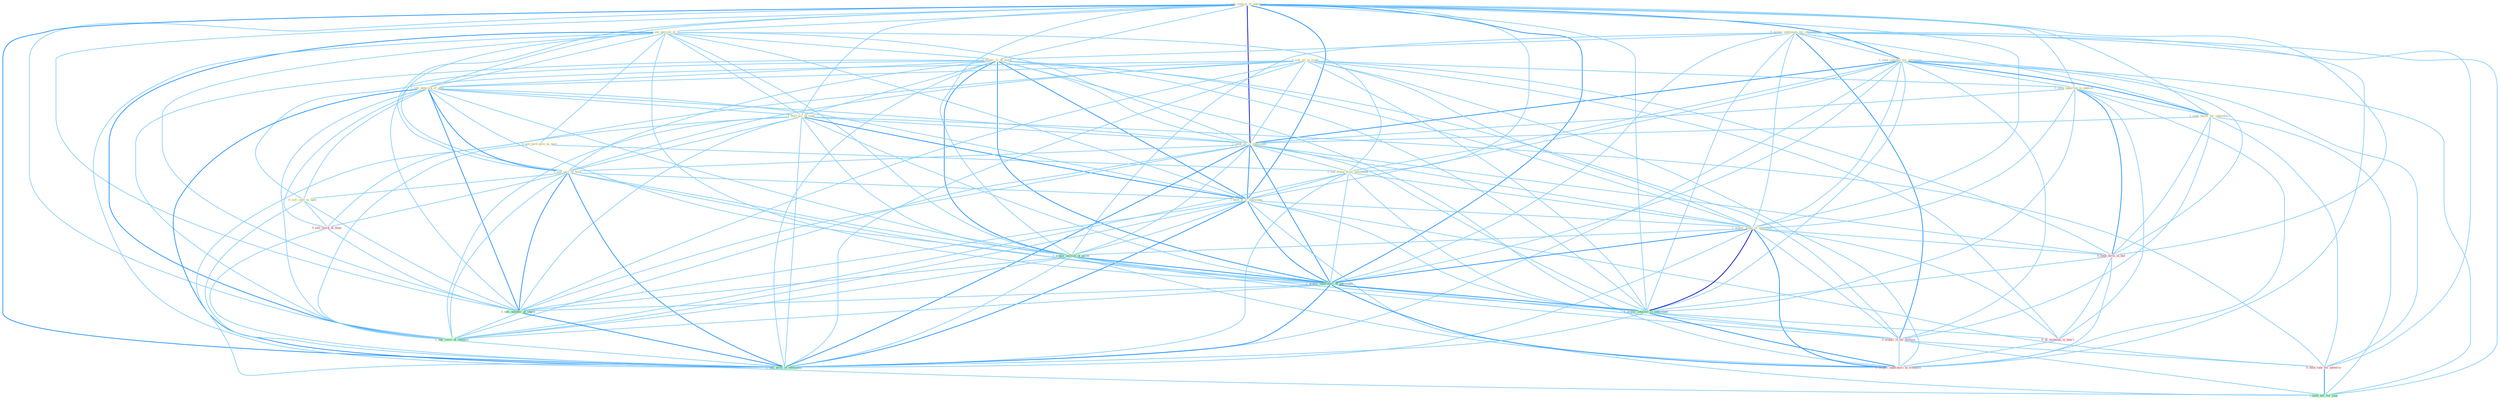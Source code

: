 Graph G{ 
    node
    [shape=polygon,style=filled,width=.5,height=.06,color="#BDFCC9",fixedsize=true,fontsize=4,
    fontcolor="#2f4f4f"];
    {node
    [color="#ffffe0", fontcolor="#8b7d6b"] "1_seek_control_of_entitynam " "0_acquir_entitynam_for_othernum " "1_see_unravel_of_it " "1_acquir_%_of_stock " "0_see_parti-give_as_part " "0_seek_collater_for_entitynam " "0_sell_all_in_trade " "1_seek_opportun_in_publish " "1_sell_network_of_offic " "1_hold_acr_of_land " "1_seek_buyer_for_subsidiari " "1_seek_all_of_entitynam " "1_sell_part_of_hold " "1_see_flame_from_entitynam " "1_hold_%_of_entitynam " "1_acquir_stake_in_entitynam " "0_sell_cattl_to_oper "}
{node [color="#fff0f5", fontcolor="#b22222"] "0_seek_term_in_bid " "0_us_techniqu_in_heart " "0_acquir_it_for_million " "0_hold_rate_for_advertis " "0_acquir_laboratori_in_transact " "0_sell_stock_at_time "}
edge [color="#B0E2FF"];

	"1_seek_control_of_entitynam " -- "1_see_unravel_of_it " [w="1", color="#87cefa" ];
	"1_seek_control_of_entitynam " -- "1_acquir_%_of_stock " [w="1", color="#87cefa" ];
	"1_seek_control_of_entitynam " -- "0_seek_collater_for_entitynam " [w="2", color="#1e90ff" , len=0.8];
	"1_seek_control_of_entitynam " -- "1_seek_opportun_in_publish " [w="1", color="#87cefa" ];
	"1_seek_control_of_entitynam " -- "1_sell_network_of_offic " [w="1", color="#87cefa" ];
	"1_seek_control_of_entitynam " -- "1_hold_acr_of_land " [w="1", color="#87cefa" ];
	"1_seek_control_of_entitynam " -- "1_seek_buyer_for_subsidiari " [w="1", color="#87cefa" ];
	"1_seek_control_of_entitynam " -- "1_seek_all_of_entitynam " [w="3", color="#0000cd" , len=0.6];
	"1_seek_control_of_entitynam " -- "1_sell_part_of_hold " [w="1", color="#87cefa" ];
	"1_seek_control_of_entitynam " -- "1_see_flame_from_entitynam " [w="1", color="#87cefa" ];
	"1_seek_control_of_entitynam " -- "1_hold_%_of_entitynam " [w="2", color="#1e90ff" , len=0.8];
	"1_seek_control_of_entitynam " -- "1_acquir_stake_in_entitynam " [w="1", color="#87cefa" ];
	"1_seek_control_of_entitynam " -- "1_acquir_million_of_asset " [w="1", color="#87cefa" ];
	"1_seek_control_of_entitynam " -- "1_acquir_laboratori_of_entitynam " [w="2", color="#1e90ff" , len=0.8];
	"1_seek_control_of_entitynam " -- "0_seek_term_in_bid " [w="1", color="#87cefa" ];
	"1_seek_control_of_entitynam " -- "1_acquir_interest_in_entitynam " [w="1", color="#87cefa" ];
	"1_seek_control_of_entitynam " -- "1_sell_number_of_share " [w="1", color="#87cefa" ];
	"1_seek_control_of_entitynam " -- "1_see_reviv_of_interest " [w="1", color="#87cefa" ];
	"1_seek_control_of_entitynam " -- "1_sell_divis_of_entitynam " [w="2", color="#1e90ff" , len=0.8];
	"0_acquir_entitynam_for_othernum " -- "1_acquir_%_of_stock " [w="1", color="#87cefa" ];
	"0_acquir_entitynam_for_othernum " -- "0_seek_collater_for_entitynam " [w="1", color="#87cefa" ];
	"0_acquir_entitynam_for_othernum " -- "1_seek_buyer_for_subsidiari " [w="1", color="#87cefa" ];
	"0_acquir_entitynam_for_othernum " -- "1_acquir_stake_in_entitynam " [w="1", color="#87cefa" ];
	"0_acquir_entitynam_for_othernum " -- "1_acquir_million_of_asset " [w="1", color="#87cefa" ];
	"0_acquir_entitynam_for_othernum " -- "1_acquir_laboratori_of_entitynam " [w="1", color="#87cefa" ];
	"0_acquir_entitynam_for_othernum " -- "1_acquir_interest_in_entitynam " [w="1", color="#87cefa" ];
	"0_acquir_entitynam_for_othernum " -- "0_acquir_it_for_million " [w="2", color="#1e90ff" , len=0.8];
	"0_acquir_entitynam_for_othernum " -- "0_hold_rate_for_advertis " [w="1", color="#87cefa" ];
	"0_acquir_entitynam_for_othernum " -- "0_acquir_laboratori_in_transact " [w="1", color="#87cefa" ];
	"0_acquir_entitynam_for_othernum " -- "1_hold_bill_for_year " [w="1", color="#87cefa" ];
	"1_see_unravel_of_it " -- "1_acquir_%_of_stock " [w="1", color="#87cefa" ];
	"1_see_unravel_of_it " -- "0_see_parti-give_as_part " [w="1", color="#87cefa" ];
	"1_see_unravel_of_it " -- "1_sell_network_of_offic " [w="1", color="#87cefa" ];
	"1_see_unravel_of_it " -- "1_hold_acr_of_land " [w="1", color="#87cefa" ];
	"1_see_unravel_of_it " -- "1_seek_all_of_entitynam " [w="1", color="#87cefa" ];
	"1_see_unravel_of_it " -- "1_sell_part_of_hold " [w="1", color="#87cefa" ];
	"1_see_unravel_of_it " -- "1_see_flame_from_entitynam " [w="1", color="#87cefa" ];
	"1_see_unravel_of_it " -- "1_hold_%_of_entitynam " [w="1", color="#87cefa" ];
	"1_see_unravel_of_it " -- "1_acquir_million_of_asset " [w="1", color="#87cefa" ];
	"1_see_unravel_of_it " -- "1_acquir_laboratori_of_entitynam " [w="1", color="#87cefa" ];
	"1_see_unravel_of_it " -- "1_sell_number_of_share " [w="1", color="#87cefa" ];
	"1_see_unravel_of_it " -- "1_see_reviv_of_interest " [w="2", color="#1e90ff" , len=0.8];
	"1_see_unravel_of_it " -- "1_sell_divis_of_entitynam " [w="1", color="#87cefa" ];
	"1_acquir_%_of_stock " -- "1_sell_network_of_offic " [w="1", color="#87cefa" ];
	"1_acquir_%_of_stock " -- "1_hold_acr_of_land " [w="1", color="#87cefa" ];
	"1_acquir_%_of_stock " -- "1_seek_all_of_entitynam " [w="1", color="#87cefa" ];
	"1_acquir_%_of_stock " -- "1_sell_part_of_hold " [w="1", color="#87cefa" ];
	"1_acquir_%_of_stock " -- "1_hold_%_of_entitynam " [w="2", color="#1e90ff" , len=0.8];
	"1_acquir_%_of_stock " -- "1_acquir_stake_in_entitynam " [w="1", color="#87cefa" ];
	"1_acquir_%_of_stock " -- "1_acquir_million_of_asset " [w="2", color="#1e90ff" , len=0.8];
	"1_acquir_%_of_stock " -- "1_acquir_laboratori_of_entitynam " [w="2", color="#1e90ff" , len=0.8];
	"1_acquir_%_of_stock " -- "1_acquir_interest_in_entitynam " [w="1", color="#87cefa" ];
	"1_acquir_%_of_stock " -- "0_acquir_it_for_million " [w="1", color="#87cefa" ];
	"1_acquir_%_of_stock " -- "0_acquir_laboratori_in_transact " [w="1", color="#87cefa" ];
	"1_acquir_%_of_stock " -- "1_sell_number_of_share " [w="1", color="#87cefa" ];
	"1_acquir_%_of_stock " -- "1_see_reviv_of_interest " [w="1", color="#87cefa" ];
	"1_acquir_%_of_stock " -- "1_sell_divis_of_entitynam " [w="1", color="#87cefa" ];
	"0_see_parti-give_as_part " -- "1_see_flame_from_entitynam " [w="1", color="#87cefa" ];
	"0_see_parti-give_as_part " -- "1_see_reviv_of_interest " [w="1", color="#87cefa" ];
	"0_seek_collater_for_entitynam " -- "1_seek_opportun_in_publish " [w="1", color="#87cefa" ];
	"0_seek_collater_for_entitynam " -- "1_seek_buyer_for_subsidiari " [w="2", color="#1e90ff" , len=0.8];
	"0_seek_collater_for_entitynam " -- "1_seek_all_of_entitynam " [w="2", color="#1e90ff" , len=0.8];
	"0_seek_collater_for_entitynam " -- "1_see_flame_from_entitynam " [w="1", color="#87cefa" ];
	"0_seek_collater_for_entitynam " -- "1_hold_%_of_entitynam " [w="1", color="#87cefa" ];
	"0_seek_collater_for_entitynam " -- "1_acquir_stake_in_entitynam " [w="1", color="#87cefa" ];
	"0_seek_collater_for_entitynam " -- "1_acquir_laboratori_of_entitynam " [w="1", color="#87cefa" ];
	"0_seek_collater_for_entitynam " -- "0_seek_term_in_bid " [w="1", color="#87cefa" ];
	"0_seek_collater_for_entitynam " -- "1_acquir_interest_in_entitynam " [w="1", color="#87cefa" ];
	"0_seek_collater_for_entitynam " -- "0_acquir_it_for_million " [w="1", color="#87cefa" ];
	"0_seek_collater_for_entitynam " -- "0_hold_rate_for_advertis " [w="1", color="#87cefa" ];
	"0_seek_collater_for_entitynam " -- "1_hold_bill_for_year " [w="1", color="#87cefa" ];
	"0_seek_collater_for_entitynam " -- "1_sell_divis_of_entitynam " [w="1", color="#87cefa" ];
	"0_sell_all_in_trade " -- "1_seek_opportun_in_publish " [w="1", color="#87cefa" ];
	"0_sell_all_in_trade " -- "1_sell_network_of_offic " [w="1", color="#87cefa" ];
	"0_sell_all_in_trade " -- "1_seek_all_of_entitynam " [w="1", color="#87cefa" ];
	"0_sell_all_in_trade " -- "1_sell_part_of_hold " [w="1", color="#87cefa" ];
	"0_sell_all_in_trade " -- "1_acquir_stake_in_entitynam " [w="1", color="#87cefa" ];
	"0_sell_all_in_trade " -- "0_sell_cattl_to_oper " [w="1", color="#87cefa" ];
	"0_sell_all_in_trade " -- "0_seek_term_in_bid " [w="1", color="#87cefa" ];
	"0_sell_all_in_trade " -- "1_acquir_interest_in_entitynam " [w="1", color="#87cefa" ];
	"0_sell_all_in_trade " -- "0_us_techniqu_in_heart " [w="1", color="#87cefa" ];
	"0_sell_all_in_trade " -- "0_acquir_laboratori_in_transact " [w="1", color="#87cefa" ];
	"0_sell_all_in_trade " -- "0_sell_stock_at_time " [w="1", color="#87cefa" ];
	"0_sell_all_in_trade " -- "1_sell_number_of_share " [w="1", color="#87cefa" ];
	"0_sell_all_in_trade " -- "1_sell_divis_of_entitynam " [w="1", color="#87cefa" ];
	"1_seek_opportun_in_publish " -- "1_seek_buyer_for_subsidiari " [w="1", color="#87cefa" ];
	"1_seek_opportun_in_publish " -- "1_seek_all_of_entitynam " [w="1", color="#87cefa" ];
	"1_seek_opportun_in_publish " -- "1_acquir_stake_in_entitynam " [w="1", color="#87cefa" ];
	"1_seek_opportun_in_publish " -- "0_seek_term_in_bid " [w="2", color="#1e90ff" , len=0.8];
	"1_seek_opportun_in_publish " -- "1_acquir_interest_in_entitynam " [w="1", color="#87cefa" ];
	"1_seek_opportun_in_publish " -- "0_us_techniqu_in_heart " [w="1", color="#87cefa" ];
	"1_seek_opportun_in_publish " -- "0_acquir_laboratori_in_transact " [w="1", color="#87cefa" ];
	"1_sell_network_of_offic " -- "1_hold_acr_of_land " [w="1", color="#87cefa" ];
	"1_sell_network_of_offic " -- "1_seek_all_of_entitynam " [w="1", color="#87cefa" ];
	"1_sell_network_of_offic " -- "1_sell_part_of_hold " [w="2", color="#1e90ff" , len=0.8];
	"1_sell_network_of_offic " -- "1_hold_%_of_entitynam " [w="1", color="#87cefa" ];
	"1_sell_network_of_offic " -- "0_sell_cattl_to_oper " [w="1", color="#87cefa" ];
	"1_sell_network_of_offic " -- "1_acquir_million_of_asset " [w="1", color="#87cefa" ];
	"1_sell_network_of_offic " -- "1_acquir_laboratori_of_entitynam " [w="1", color="#87cefa" ];
	"1_sell_network_of_offic " -- "0_sell_stock_at_time " [w="1", color="#87cefa" ];
	"1_sell_network_of_offic " -- "1_sell_number_of_share " [w="2", color="#1e90ff" , len=0.8];
	"1_sell_network_of_offic " -- "1_see_reviv_of_interest " [w="1", color="#87cefa" ];
	"1_sell_network_of_offic " -- "1_sell_divis_of_entitynam " [w="2", color="#1e90ff" , len=0.8];
	"1_hold_acr_of_land " -- "1_seek_all_of_entitynam " [w="1", color="#87cefa" ];
	"1_hold_acr_of_land " -- "1_sell_part_of_hold " [w="1", color="#87cefa" ];
	"1_hold_acr_of_land " -- "1_hold_%_of_entitynam " [w="2", color="#1e90ff" , len=0.8];
	"1_hold_acr_of_land " -- "1_acquir_million_of_asset " [w="1", color="#87cefa" ];
	"1_hold_acr_of_land " -- "1_acquir_laboratori_of_entitynam " [w="1", color="#87cefa" ];
	"1_hold_acr_of_land " -- "0_hold_rate_for_advertis " [w="1", color="#87cefa" ];
	"1_hold_acr_of_land " -- "1_sell_number_of_share " [w="1", color="#87cefa" ];
	"1_hold_acr_of_land " -- "1_see_reviv_of_interest " [w="1", color="#87cefa" ];
	"1_hold_acr_of_land " -- "1_hold_bill_for_year " [w="1", color="#87cefa" ];
	"1_hold_acr_of_land " -- "1_sell_divis_of_entitynam " [w="1", color="#87cefa" ];
	"1_seek_buyer_for_subsidiari " -- "1_seek_all_of_entitynam " [w="1", color="#87cefa" ];
	"1_seek_buyer_for_subsidiari " -- "0_seek_term_in_bid " [w="1", color="#87cefa" ];
	"1_seek_buyer_for_subsidiari " -- "0_acquir_it_for_million " [w="1", color="#87cefa" ];
	"1_seek_buyer_for_subsidiari " -- "0_hold_rate_for_advertis " [w="1", color="#87cefa" ];
	"1_seek_buyer_for_subsidiari " -- "1_hold_bill_for_year " [w="1", color="#87cefa" ];
	"1_seek_all_of_entitynam " -- "1_sell_part_of_hold " [w="1", color="#87cefa" ];
	"1_seek_all_of_entitynam " -- "1_see_flame_from_entitynam " [w="1", color="#87cefa" ];
	"1_seek_all_of_entitynam " -- "1_hold_%_of_entitynam " [w="2", color="#1e90ff" , len=0.8];
	"1_seek_all_of_entitynam " -- "1_acquir_stake_in_entitynam " [w="1", color="#87cefa" ];
	"1_seek_all_of_entitynam " -- "1_acquir_million_of_asset " [w="1", color="#87cefa" ];
	"1_seek_all_of_entitynam " -- "1_acquir_laboratori_of_entitynam " [w="2", color="#1e90ff" , len=0.8];
	"1_seek_all_of_entitynam " -- "0_seek_term_in_bid " [w="1", color="#87cefa" ];
	"1_seek_all_of_entitynam " -- "1_acquir_interest_in_entitynam " [w="1", color="#87cefa" ];
	"1_seek_all_of_entitynam " -- "1_sell_number_of_share " [w="1", color="#87cefa" ];
	"1_seek_all_of_entitynam " -- "1_see_reviv_of_interest " [w="1", color="#87cefa" ];
	"1_seek_all_of_entitynam " -- "1_sell_divis_of_entitynam " [w="2", color="#1e90ff" , len=0.8];
	"1_sell_part_of_hold " -- "1_hold_%_of_entitynam " [w="1", color="#87cefa" ];
	"1_sell_part_of_hold " -- "0_sell_cattl_to_oper " [w="1", color="#87cefa" ];
	"1_sell_part_of_hold " -- "1_acquir_million_of_asset " [w="1", color="#87cefa" ];
	"1_sell_part_of_hold " -- "1_acquir_laboratori_of_entitynam " [w="1", color="#87cefa" ];
	"1_sell_part_of_hold " -- "0_sell_stock_at_time " [w="1", color="#87cefa" ];
	"1_sell_part_of_hold " -- "1_sell_number_of_share " [w="2", color="#1e90ff" , len=0.8];
	"1_sell_part_of_hold " -- "1_see_reviv_of_interest " [w="1", color="#87cefa" ];
	"1_sell_part_of_hold " -- "1_sell_divis_of_entitynam " [w="2", color="#1e90ff" , len=0.8];
	"1_see_flame_from_entitynam " -- "1_hold_%_of_entitynam " [w="1", color="#87cefa" ];
	"1_see_flame_from_entitynam " -- "1_acquir_stake_in_entitynam " [w="1", color="#87cefa" ];
	"1_see_flame_from_entitynam " -- "1_acquir_laboratori_of_entitynam " [w="1", color="#87cefa" ];
	"1_see_flame_from_entitynam " -- "1_acquir_interest_in_entitynam " [w="1", color="#87cefa" ];
	"1_see_flame_from_entitynam " -- "1_see_reviv_of_interest " [w="1", color="#87cefa" ];
	"1_see_flame_from_entitynam " -- "1_sell_divis_of_entitynam " [w="1", color="#87cefa" ];
	"1_hold_%_of_entitynam " -- "1_acquir_stake_in_entitynam " [w="1", color="#87cefa" ];
	"1_hold_%_of_entitynam " -- "1_acquir_million_of_asset " [w="1", color="#87cefa" ];
	"1_hold_%_of_entitynam " -- "1_acquir_laboratori_of_entitynam " [w="2", color="#1e90ff" , len=0.8];
	"1_hold_%_of_entitynam " -- "1_acquir_interest_in_entitynam " [w="1", color="#87cefa" ];
	"1_hold_%_of_entitynam " -- "0_hold_rate_for_advertis " [w="1", color="#87cefa" ];
	"1_hold_%_of_entitynam " -- "1_sell_number_of_share " [w="1", color="#87cefa" ];
	"1_hold_%_of_entitynam " -- "1_see_reviv_of_interest " [w="1", color="#87cefa" ];
	"1_hold_%_of_entitynam " -- "1_hold_bill_for_year " [w="1", color="#87cefa" ];
	"1_hold_%_of_entitynam " -- "1_sell_divis_of_entitynam " [w="2", color="#1e90ff" , len=0.8];
	"1_acquir_stake_in_entitynam " -- "1_acquir_million_of_asset " [w="1", color="#87cefa" ];
	"1_acquir_stake_in_entitynam " -- "1_acquir_laboratori_of_entitynam " [w="2", color="#1e90ff" , len=0.8];
	"1_acquir_stake_in_entitynam " -- "0_seek_term_in_bid " [w="1", color="#87cefa" ];
	"1_acquir_stake_in_entitynam " -- "1_acquir_interest_in_entitynam " [w="3", color="#0000cd" , len=0.6];
	"1_acquir_stake_in_entitynam " -- "0_us_techniqu_in_heart " [w="1", color="#87cefa" ];
	"1_acquir_stake_in_entitynam " -- "0_acquir_it_for_million " [w="1", color="#87cefa" ];
	"1_acquir_stake_in_entitynam " -- "0_acquir_laboratori_in_transact " [w="2", color="#1e90ff" , len=0.8];
	"1_acquir_stake_in_entitynam " -- "1_sell_divis_of_entitynam " [w="1", color="#87cefa" ];
	"0_sell_cattl_to_oper " -- "0_sell_stock_at_time " [w="1", color="#87cefa" ];
	"0_sell_cattl_to_oper " -- "1_sell_number_of_share " [w="1", color="#87cefa" ];
	"0_sell_cattl_to_oper " -- "1_sell_divis_of_entitynam " [w="1", color="#87cefa" ];
	"1_acquir_million_of_asset " -- "1_acquir_laboratori_of_entitynam " [w="2", color="#1e90ff" , len=0.8];
	"1_acquir_million_of_asset " -- "1_acquir_interest_in_entitynam " [w="1", color="#87cefa" ];
	"1_acquir_million_of_asset " -- "0_acquir_it_for_million " [w="1", color="#87cefa" ];
	"1_acquir_million_of_asset " -- "0_acquir_laboratori_in_transact " [w="1", color="#87cefa" ];
	"1_acquir_million_of_asset " -- "1_sell_number_of_share " [w="1", color="#87cefa" ];
	"1_acquir_million_of_asset " -- "1_see_reviv_of_interest " [w="1", color="#87cefa" ];
	"1_acquir_million_of_asset " -- "1_sell_divis_of_entitynam " [w="1", color="#87cefa" ];
	"1_acquir_laboratori_of_entitynam " -- "1_acquir_interest_in_entitynam " [w="2", color="#1e90ff" , len=0.8];
	"1_acquir_laboratori_of_entitynam " -- "0_acquir_it_for_million " [w="1", color="#87cefa" ];
	"1_acquir_laboratori_of_entitynam " -- "0_acquir_laboratori_in_transact " [w="2", color="#1e90ff" , len=0.8];
	"1_acquir_laboratori_of_entitynam " -- "1_sell_number_of_share " [w="1", color="#87cefa" ];
	"1_acquir_laboratori_of_entitynam " -- "1_see_reviv_of_interest " [w="1", color="#87cefa" ];
	"1_acquir_laboratori_of_entitynam " -- "1_sell_divis_of_entitynam " [w="2", color="#1e90ff" , len=0.8];
	"0_seek_term_in_bid " -- "1_acquir_interest_in_entitynam " [w="1", color="#87cefa" ];
	"0_seek_term_in_bid " -- "0_us_techniqu_in_heart " [w="1", color="#87cefa" ];
	"0_seek_term_in_bid " -- "0_acquir_laboratori_in_transact " [w="1", color="#87cefa" ];
	"1_acquir_interest_in_entitynam " -- "0_us_techniqu_in_heart " [w="1", color="#87cefa" ];
	"1_acquir_interest_in_entitynam " -- "0_acquir_it_for_million " [w="1", color="#87cefa" ];
	"1_acquir_interest_in_entitynam " -- "0_acquir_laboratori_in_transact " [w="2", color="#1e90ff" , len=0.8];
	"1_acquir_interest_in_entitynam " -- "1_sell_divis_of_entitynam " [w="1", color="#87cefa" ];
	"0_us_techniqu_in_heart " -- "0_acquir_laboratori_in_transact " [w="1", color="#87cefa" ];
	"0_acquir_it_for_million " -- "0_hold_rate_for_advertis " [w="1", color="#87cefa" ];
	"0_acquir_it_for_million " -- "0_acquir_laboratori_in_transact " [w="1", color="#87cefa" ];
	"0_acquir_it_for_million " -- "1_hold_bill_for_year " [w="1", color="#87cefa" ];
	"0_hold_rate_for_advertis " -- "1_hold_bill_for_year " [w="2", color="#1e90ff" , len=0.8];
	"0_sell_stock_at_time " -- "1_sell_number_of_share " [w="1", color="#87cefa" ];
	"0_sell_stock_at_time " -- "1_sell_divis_of_entitynam " [w="1", color="#87cefa" ];
	"1_sell_number_of_share " -- "1_see_reviv_of_interest " [w="1", color="#87cefa" ];
	"1_sell_number_of_share " -- "1_sell_divis_of_entitynam " [w="2", color="#1e90ff" , len=0.8];
	"1_see_reviv_of_interest " -- "1_sell_divis_of_entitynam " [w="1", color="#87cefa" ];
}